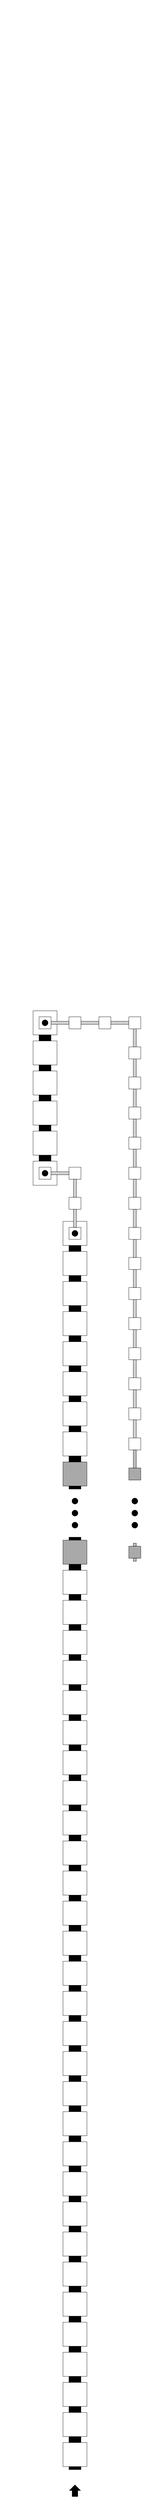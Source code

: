 <?xml version="1.0"?>
<!DOCTYPE ipe SYSTEM "ipe.dtd">
<ipe version="70206" creator="Ipe 7.2.9">
<info created="D:20190506194634" modified="D:20190615105500"/>
<ipestyle name="basic">
<symbol name="arrow/arc(spx)">
<path stroke="sym-stroke" fill="sym-stroke" pen="sym-pen">
0 0 m
-1 0.333 l
-1 -0.333 l
h
</path>
</symbol>
<symbol name="arrow/farc(spx)">
<path stroke="sym-stroke" fill="white" pen="sym-pen">
0 0 m
-1 0.333 l
-1 -0.333 l
h
</path>
</symbol>
<symbol name="arrow/ptarc(spx)">
<path stroke="sym-stroke" fill="sym-stroke" pen="sym-pen">
0 0 m
-1 0.333 l
-0.8 0 l
-1 -0.333 l
h
</path>
</symbol>
<symbol name="arrow/fptarc(spx)">
<path stroke="sym-stroke" fill="white" pen="sym-pen">
0 0 m
-1 0.333 l
-0.8 0 l
-1 -0.333 l
h
</path>
</symbol>
<symbol name="mark/circle(sx)" transformations="translations">
<path fill="sym-stroke">
0.6 0 0 0.6 0 0 e
0.4 0 0 0.4 0 0 e
</path>
</symbol>
<symbol name="mark/disk(sx)" transformations="translations">
<path fill="sym-stroke">
0.6 0 0 0.6 0 0 e
</path>
</symbol>
<symbol name="mark/fdisk(sfx)" transformations="translations">
<group>
<path fill="sym-fill">
0.5 0 0 0.5 0 0 e
</path>
<path fill="sym-stroke" fillrule="eofill">
0.6 0 0 0.6 0 0 e
0.4 0 0 0.4 0 0 e
</path>
</group>
</symbol>
<symbol name="mark/box(sx)" transformations="translations">
<path fill="sym-stroke" fillrule="eofill">
-0.6 -0.6 m
0.6 -0.6 l
0.6 0.6 l
-0.6 0.6 l
h
-0.4 -0.4 m
0.4 -0.4 l
0.4 0.4 l
-0.4 0.4 l
h
</path>
</symbol>
<symbol name="mark/square(sx)" transformations="translations">
<path fill="sym-stroke">
-0.6 -0.6 m
0.6 -0.6 l
0.6 0.6 l
-0.6 0.6 l
h
</path>
</symbol>
<symbol name="mark/fsquare(sfx)" transformations="translations">
<group>
<path fill="sym-fill">
-0.5 -0.5 m
0.5 -0.5 l
0.5 0.5 l
-0.5 0.5 l
h
</path>
<path fill="sym-stroke" fillrule="eofill">
-0.6 -0.6 m
0.6 -0.6 l
0.6 0.6 l
-0.6 0.6 l
h
-0.4 -0.4 m
0.4 -0.4 l
0.4 0.4 l
-0.4 0.4 l
h
</path>
</group>
</symbol>
<symbol name="mark/cross(sx)" transformations="translations">
<group>
<path fill="sym-stroke">
-0.43 -0.57 m
0.57 0.43 l
0.43 0.57 l
-0.57 -0.43 l
h
</path>
<path fill="sym-stroke">
-0.43 0.57 m
0.57 -0.43 l
0.43 -0.57 l
-0.57 0.43 l
h
</path>
</group>
</symbol>
<symbol name="arrow/fnormal(spx)">
<path stroke="sym-stroke" fill="white" pen="sym-pen">
0 0 m
-1 0.333 l
-1 -0.333 l
h
</path>
</symbol>
<symbol name="arrow/pointed(spx)">
<path stroke="sym-stroke" fill="sym-stroke" pen="sym-pen">
0 0 m
-1 0.333 l
-0.8 0 l
-1 -0.333 l
h
</path>
</symbol>
<symbol name="arrow/fpointed(spx)">
<path stroke="sym-stroke" fill="white" pen="sym-pen">
0 0 m
-1 0.333 l
-0.8 0 l
-1 -0.333 l
h
</path>
</symbol>
<symbol name="arrow/linear(spx)">
<path stroke="sym-stroke" pen="sym-pen">
-1 0.333 m
0 0 l
-1 -0.333 l
</path>
</symbol>
<symbol name="arrow/fdouble(spx)">
<path stroke="sym-stroke" fill="white" pen="sym-pen">
0 0 m
-1 0.333 l
-1 -0.333 l
h
-1 0 m
-2 0.333 l
-2 -0.333 l
h
</path>
</symbol>
<symbol name="arrow/double(spx)">
<path stroke="sym-stroke" fill="sym-stroke" pen="sym-pen">
0 0 m
-1 0.333 l
-1 -0.333 l
h
-1 0 m
-2 0.333 l
-2 -0.333 l
h
</path>
</symbol>
<pen name="heavier" value="0.8"/>
<pen name="fat" value="1.2"/>
<pen name="ultrafat" value="2"/>
<symbolsize name="large" value="5"/>
<symbolsize name="small" value="2"/>
<symbolsize name="tiny" value="1.1"/>
<arrowsize name="large" value="10"/>
<arrowsize name="small" value="5"/>
<arrowsize name="tiny" value="3"/>
<color name="red" value="1 0 0"/>
<color name="green" value="0 1 0"/>
<color name="blue" value="0 0 1"/>
<color name="yellow" value="1 1 0"/>
<color name="orange" value="1 0.647 0"/>
<color name="gold" value="1 0.843 0"/>
<color name="purple" value="0.627 0.125 0.941"/>
<color name="gray" value="0.745"/>
<color name="brown" value="0.647 0.165 0.165"/>
<color name="navy" value="0 0 0.502"/>
<color name="pink" value="1 0.753 0.796"/>
<color name="seagreen" value="0.18 0.545 0.341"/>
<color name="turquoise" value="0.251 0.878 0.816"/>
<color name="violet" value="0.933 0.51 0.933"/>
<color name="darkblue" value="0 0 0.545"/>
<color name="darkcyan" value="0 0.545 0.545"/>
<color name="darkgray" value="0.663"/>
<color name="darkgreen" value="0 0.392 0"/>
<color name="darkmagenta" value="0.545 0 0.545"/>
<color name="darkorange" value="1 0.549 0"/>
<color name="darkred" value="0.545 0 0"/>
<color name="lightblue" value="0.678 0.847 0.902"/>
<color name="lightcyan" value="0.878 1 1"/>
<color name="lightgray" value="0.827"/>
<color name="lightgreen" value="0.565 0.933 0.565"/>
<color name="lightyellow" value="1 1 0.878"/>
<dashstyle name="dashed" value="[4] 0"/>
<dashstyle name="dotted" value="[1 3] 0"/>
<dashstyle name="dash dotted" value="[4 2 1 2] 0"/>
<dashstyle name="dash dot dotted" value="[4 2 1 2 1 2] 0"/>
<textsize name="large" value="\large"/>
<textsize name="Large" value="\Large"/>
<textsize name="LARGE" value="\LARGE"/>
<textsize name="huge" value="\huge"/>
<textsize name="Huge" value="\Huge"/>
<textsize name="small" value="\small"/>
<textsize name="footnote" value="\footnotesize"/>
<textsize name="tiny" value="\tiny"/>
<textstyle name="center" begin="\begin{center}" end="\end{center}"/>
<textstyle name="itemize" begin="\begin{itemize}" end="\end{itemize}"/>
<textstyle name="item" begin="\begin{itemize}\item{}" end="\end{itemize}"/>
<gridsize name="4 pts" value="4"/>
<gridsize name="8 pts (~3 mm)" value="8"/>
<gridsize name="16 pts (~6 mm)" value="16"/>
<gridsize name="32 pts (~12 mm)" value="32"/>
<gridsize name="10 pts (~3.5 mm)" value="10"/>
<gridsize name="20 pts (~7 mm)" value="20"/>
<gridsize name="14 pts (~5 mm)" value="14"/>
<gridsize name="28 pts (~10 mm)" value="28"/>
<gridsize name="56 pts (~20 mm)" value="56"/>
<anglesize name="90 deg" value="90"/>
<anglesize name="60 deg" value="60"/>
<anglesize name="45 deg" value="45"/>
<anglesize name="30 deg" value="30"/>
<anglesize name="22.5 deg" value="22.5"/>
<opacity name="10%" value="0.1"/>
<opacity name="30%" value="0.3"/>
<opacity name="50%" value="0.5"/>
<opacity name="75%" value="0.75"/>
<layout paper="4096 8192" origin="0 0" frame="4096 8192"/>
<tiling name="falling" angle="-60" step="4" width="1"/>
<tiling name="rising" angle="30" step="4" width="1"/>
</ipestyle>
<page>
<layer name="alpha"/>
<view layers="alpha" active="alpha"/>
<group layer="alpha" matrix="1 0 0 1 -28 1088">
<group matrix="1 0 0 1 300 -3556">
<group matrix="1 0 0 1 4 36">
<group matrix="1 0 0 1 -708 540">
<path matrix="1 0 0 1 2176 4400" stroke="white" fill="white">
320 392 m
320 360 l
352 360 l
352 392 l
h
</path>
<path matrix="0.5 0 0 1 2336 4360" stroke="white" fill="white">
320 424 m
320 408 l
312 408 l
312 424 l
h
</path>
<path matrix="0.5 0 0 1 2372 4360" stroke="white" fill="white">
320 424 m
320 408 l
312 408 l
312 424 l
h
</path>
</group>
<group>
<group matrix="1 0 0 1 -788 540">
<path matrix="1 0 0 1 2176 4400" stroke="white" fill="white">
320 392 m
320 360 l
352 360 l
352 392 l
h
</path>
<path matrix="0.5 0 0 1 2336 4360" stroke="white" fill="white">
320 424 m
320 408 l
312 408 l
312 424 l
h
</path>
<path matrix="0.5 0 0 1 2372 4360" stroke="white" fill="white">
320 424 m
320 408 l
312 408 l
312 424 l
h
</path>
</group>
<group matrix="1 0 0 1 -748 540">
<path matrix="1 0 0 1 2176 4400" stroke="white" fill="white">
320 392 m
320 360 l
352 360 l
352 392 l
h
</path>
<path matrix="0.5 0 0 1 2336 4360" stroke="white" fill="white">
320 424 m
320 408 l
312 408 l
312 424 l
h
</path>
<path matrix="0.5 0 0 1 2372 4360" stroke="white" fill="white">
320 424 m
320 408 l
312 408 l
312 424 l
h
</path>
</group>
<group matrix="1 0 0 1 -828 540">
<path matrix="1 0 0 1 2176 4400" stroke="white" fill="white">
320 392 m
320 360 l
352 360 l
352 392 l
h
</path>
<path matrix="0.5 0 0 1 2336 4360" stroke="white" fill="white">
320 424 m
320 408 l
312 408 l
312 424 l
h
</path>
<path matrix="0.5 0 0 1 2372 4360" stroke="white" fill="white">
320 424 m
320 408 l
312 408 l
312 424 l
h
</path>
</group>
</group>
</group>
<group matrix="1 0 0 1 -864 576">
<path matrix="1 0 0 1 2176 4400" stroke="white" fill="white">
320 392 m
320 360 l
352 360 l
352 392 l
h
</path>
<path matrix="0.5 0 0 1 2336 4360" stroke="white" fill="white">
320 424 m
320 408 l
312 408 l
312 424 l
h
</path>
<path matrix="0.5 0 0 1 2372 4360" stroke="white" fill="white">
320 424 m
320 408 l
312 408 l
312 424 l
h
</path>
</group>
</group>
<group matrix="1 0 0 1 12 -128">
<group matrix="1 0 0 1 328 512">
<group matrix="1 0 0 1 40 0">
<path matrix="1 0 0 1 1272 1036" stroke="white" fill="white">
320 392 m
320 360 l
352 360 l
352 392 l
h
</path>
<path matrix="0.5 0 0 1 1468 996" stroke="white" fill="white">
320 424 m
320 408 l
312 408 l
312 424 l
h
</path>
<path matrix="0.5 0 0 1 1432 996" stroke="white" fill="white">
320 424 m
320 408 l
312 408 l
312 424 l
h
</path>
</group>
<path matrix="2 0 0 0.25 1016 1290" stroke="white" fill="white">
320 424 m
320 408 l
312 408 l
312 424 l
h
</path>
<path matrix="2 0 0 0.25 1016 1326" stroke="white" fill="white">
320 424 m
320 408 l
312 408 l
312 424 l
h
</path>
</group>
<group matrix="1 0 0 1 328 472">
<group matrix="1 0 0 1 40 0">
<path matrix="1 0 0 1 1272 1036" stroke="white" fill="white">
320 392 m
320 360 l
352 360 l
352 392 l
h
</path>
<path matrix="0.5 0 0 1 1468 996" stroke="white" fill="white">
320 424 m
320 408 l
312 408 l
312 424 l
h
</path>
<path matrix="0.5 0 0 1 1432 996" stroke="white" fill="white">
320 424 m
320 408 l
312 408 l
312 424 l
h
</path>
</group>
<path matrix="2 0 0 0.25 1016 1290" stroke="white" fill="white">
320 424 m
320 408 l
312 408 l
312 424 l
h
</path>
<path matrix="2 0 0 0.25 1016 1326" stroke="white" fill="white">
320 424 m
320 408 l
312 408 l
312 424 l
h
</path>
</group>
</group>
</group>
<group matrix="1 0 0 1 52 -28">
<group matrix="1 0 0 1 76 2572">
<group matrix="1 0 0 1 -560 -1892">
<path matrix="1 0 0 1 2176 4400" stroke="white" fill="white">
320 392 m
320 360 l
352 360 l
352 392 l
h
</path>
<path matrix="0.5 0 0 1 2336 4360" stroke="white" fill="white">
320 424 m
320 408 l
312 408 l
312 424 l
h
</path>
<path matrix="0.5 0 0 1 2372 4360" stroke="white" fill="white">
320 424 m
320 408 l
312 408 l
312 424 l
h
</path>
</group>
<group matrix="1 0 0 1 -600 -1892">
<path matrix="1 0 0 1 2176 4400" stroke="white" fill="white">
320 392 m
320 360 l
352 360 l
352 392 l
h
</path>
<path matrix="0.5 0 0 1 2336 4360" stroke="white" fill="white">
320 424 m
320 408 l
312 408 l
312 424 l
h
</path>
<path matrix="0.5 0 0 1 2372 4360" stroke="white" fill="white">
320 424 m
320 408 l
312 408 l
312 424 l
h
</path>
</group>
<group matrix="1 0 0 1 -640 -1892">
<path matrix="1 0 0 1 2176 4400" stroke="white" fill="white">
320 392 m
320 360 l
352 360 l
352 392 l
h
</path>
<path matrix="0.5 0 0 1 2336 4360" stroke="white" fill="white">
320 424 m
320 408 l
312 408 l
312 424 l
h
</path>
<path matrix="0.5 0 0 1 2372 4360" stroke="white" fill="white">
320 424 m
320 408 l
312 408 l
312 424 l
h
</path>
</group>
<group matrix="1 0 0 1 -680 -1892">
<path matrix="1 0 0 1 2176 4400" stroke="white" fill="white">
320 392 m
320 360 l
352 360 l
352 392 l
h
</path>
<path matrix="0.5 0 0 1 2336 4360" stroke="white" fill="white">
320 424 m
320 408 l
312 408 l
312 424 l
h
</path>
<path matrix="0.5 0 0 1 2372 4360" stroke="white" fill="white">
320 424 m
320 408 l
312 408 l
312 424 l
h
</path>
</group>
</group>
<group matrix="1 0 0 1 1100 -288">
<group matrix="1 0 0 1 -1860 -224">
<path matrix="1 0 0 1 2412 4232" stroke="white" fill="white">
288 584 m
288 568 l
304 568 l
304 584 l
h
</path>
<path matrix="1 0 0 1 2332 4592" stroke="white" fill="white">
374 184 m
374 208 l
378 208 l
378 184 l
h
</path>
</group>
<group matrix="1 0 0 1 -1860 -184">
<path matrix="1 0 0 1 2412 4232" stroke="white" fill="white">
288 584 m
288 568 l
304 568 l
304 584 l
h
</path>
<path matrix="1 0 0 1 2332 4592" stroke="white" fill="white">
374 184 m
374 208 l
378 208 l
378 184 l
h
</path>
</group>
<group matrix="1 0 0 1 -1860 -144">
<path matrix="1 0 0 1 2412 4232" stroke="white" fill="white">
288 584 m
288 568 l
304 568 l
304 584 l
h
</path>
<path matrix="1 0 0 1 2332 4592" stroke="white" fill="white">
374 184 m
374 208 l
378 208 l
378 184 l
h
</path>
</group>
<group matrix="1 0 0 1 -1860 -104">
<path matrix="1 0 0 1 2412 4232" stroke="white" fill="white">
288 584 m
288 568 l
304 568 l
304 584 l
h
</path>
<path matrix="1 0 0 1 2332 4592" stroke="white" fill="white">
374 184 m
374 208 l
378 208 l
378 184 l
h
</path>
</group>
<group matrix="1 0 0 1 -1860 -64">
<path matrix="1 0 0 1 2412 4232" stroke="white" fill="white">
288 584 m
288 568 l
304 568 l
304 584 l
h
</path>
<path matrix="1 0 0 1 2332 4592" stroke="white" fill="white">
374 184 m
374 208 l
378 208 l
378 184 l
h
</path>
</group>
<group matrix="1 0 0 1 -1860 -24">
<path matrix="1 0 0 1 2412 4232" stroke="white" fill="white">
288 584 m
288 568 l
304 568 l
304 584 l
h
</path>
<path matrix="1 0 0 1 2332 4592" stroke="white" fill="white">
374 184 m
374 208 l
378 208 l
378 184 l
h
</path>
</group>
<group matrix="1 0 0 1 -1860 16">
<path matrix="1 0 0 1 2412 4232" stroke="white" fill="white">
288 584 m
288 568 l
304 568 l
304 584 l
h
</path>
<path matrix="1 0 0 1 2332 4592" stroke="white" fill="white">
374 184 m
374 208 l
378 208 l
378 184 l
h
</path>
</group>
<group matrix="1 0 0 1 -1860 56">
<path matrix="1 0 0 1 2412 4232" stroke="white" fill="white">
288 584 m
288 568 l
304 568 l
304 584 l
h
</path>
<path matrix="1 0 0 1 2332 4592" stroke="white" fill="white">
374 184 m
374 208 l
378 208 l
378 184 l
h
</path>
</group>
<group matrix="1 0 0 1 -1860 96">
<path matrix="1 0 0 1 2412 4232" stroke="white" fill="white">
288 584 m
288 568 l
304 568 l
304 584 l
h
</path>
<path matrix="1 0 0 1 2332 4592" stroke="white" fill="white">
374 184 m
374 208 l
378 208 l
378 184 l
h
</path>
</group>
<group matrix="1 0 0 1 -1860 136">
<path matrix="1 0 0 1 2412 4232" stroke="white" fill="white">
288 584 m
288 568 l
304 568 l
304 584 l
h
</path>
<path matrix="1 0 0 1 2332 4592" stroke="white" fill="white">
374 184 m
374 208 l
378 208 l
378 184 l
h
</path>
</group>
<group matrix="1 0 0 1 -1860 176">
<path matrix="1 0 0 1 2412 4232" stroke="white" fill="white">
288 584 m
288 568 l
304 568 l
304 584 l
h
</path>
<path matrix="1 0 0 1 2332 4592" stroke="white" fill="white">
374 184 m
374 208 l
378 208 l
378 184 l
h
</path>
</group>
<group matrix="1 0 0 1 -1860 216">
<path matrix="1 0 0 1 2412 4232" stroke="white" fill="white">
288 584 m
288 568 l
304 568 l
304 584 l
h
</path>
<path matrix="1 0 0 1 2332 4592" stroke="white" fill="white">
374 184 m
374 208 l
378 208 l
378 184 l
h
</path>
</group>
<group matrix="1 0 0 1 -1860 256">
<path matrix="1 0 0 1 2412 4232" stroke="white" fill="white">
288 584 m
288 568 l
304 568 l
304 584 l
h
</path>
<path matrix="1 0 0 1 2332 4592" stroke="white" fill="white">
374 184 m
374 208 l
378 208 l
378 184 l
h
</path>
</group>
<group matrix="1 0 0 1 -1860 296">
<path matrix="1 0 0 1 2412 4232" stroke="white" fill="white">
288 584 m
288 568 l
304 568 l
304 584 l
h
</path>
<path matrix="1 0 0 1 2332 4592" stroke="white" fill="white">
374 184 m
374 208 l
378 208 l
378 184 l
h
</path>
</group>
<group matrix="1 0 0 1 -1860 336">
<path matrix="1 0 0 1 2412 4232" stroke="white" fill="white">
288 584 m
288 568 l
304 568 l
304 584 l
h
</path>
<path matrix="1 0 0 1 2332 4592" stroke="white" fill="white">
374 184 m
374 208 l
378 208 l
378 184 l
h
</path>
</group>
<group matrix="1 0 0 1 -1860 376">
<path matrix="1 0 0 1 2412 4232" stroke="white" fill="white">
288 584 m
288 568 l
304 568 l
304 584 l
h
</path>
<path matrix="1 0 0 1 2332 4592" stroke="white" fill="white">
374 184 m
374 208 l
378 208 l
378 184 l
h
</path>
</group>
<group matrix="1 0 0 1 -1860 416">
<path matrix="1 0 0 1 2412 4232" stroke="white" fill="white">
288 584 m
288 568 l
304 568 l
304 584 l
h
</path>
<path matrix="1 0 0 1 2332 4592" stroke="white" fill="white">
374 184 m
374 208 l
378 208 l
378 184 l
h
</path>
</group>
<group matrix="1 0 0 1 -1860 456">
<path matrix="1 0 0 1 2412 4232" stroke="white" fill="white">
288 584 m
288 568 l
304 568 l
304 584 l
h
</path>
<path matrix="1 0 0 1 2332 4592" stroke="white" fill="white">
374 184 m
374 208 l
378 208 l
378 184 l
h
</path>
</group>
<group matrix="1 0 0 1 -1860 496">
<path matrix="1 0 0 1 2412 4232" stroke="white" fill="white">
288 584 m
288 568 l
304 568 l
304 584 l
h
</path>
<path matrix="1 0 0 1 2332 4592" stroke="white" fill="white">
374 184 m
374 208 l
378 208 l
378 184 l
h
</path>
</group>
<group matrix="1 0 0 1 -1860 536">
<path matrix="1 0 0 1 2412 4232" stroke="white" fill="white">
288 584 m
288 568 l
304 568 l
304 584 l
h
</path>
<path matrix="1 0 0 1 2332 4592" stroke="white" fill="white">
374 184 m
374 208 l
378 208 l
378 184 l
h
</path>
</group>
<group matrix="1 0 0 1 -1860 576">
<path matrix="1 0 0 1 2412 4232" stroke="white" fill="white">
288 584 m
288 568 l
304 568 l
304 584 l
h
</path>
<path matrix="1 0 0 1 2332 4592" stroke="white" fill="white">
374 184 m
374 208 l
378 208 l
378 184 l
h
</path>
</group>
<group matrix="1 0 0 1 -1860 616">
<path matrix="1 0 0 1 2412 4232" stroke="white" fill="white">
288 584 m
288 568 l
304 568 l
304 584 l
h
</path>
<path matrix="1 0 0 1 2332 4592" stroke="white" fill="white">
374 184 m
374 208 l
378 208 l
378 184 l
h
</path>
</group>
<group matrix="1 0 0 1 -1860 656">
<path matrix="1 0 0 1 2412 4232" stroke="white" fill="white">
288 584 m
288 568 l
304 568 l
304 584 l
h
</path>
<path matrix="1 0 0 1 2332 4592" stroke="white" fill="white">
374 184 m
374 208 l
378 208 l
378 184 l
h
</path>
</group>
<group matrix="1 0 0 1 -1860 696">
<path matrix="1 0 0 1 2412 4232" stroke="white" fill="white">
288 584 m
288 568 l
304 568 l
304 584 l
h
</path>
<path matrix="1 0 0 1 2332 4592" stroke="white" fill="white">
374 184 m
374 208 l
378 208 l
378 184 l
h
</path>
</group>
<group matrix="1 0 0 1 -1860 736">
<path matrix="1 0 0 1 2412 4232" stroke="white" fill="white">
288 584 m
288 568 l
304 568 l
304 584 l
h
</path>
<path matrix="1 0 0 1 2332 4592" stroke="white" fill="white">
374 184 m
374 208 l
378 208 l
378 184 l
h
</path>
</group>
<group matrix="1 0 0 1 -1860 776">
<path matrix="1 0 0 1 2412 4232" stroke="white" fill="white">
288 584 m
288 568 l
304 568 l
304 584 l
h
</path>
<path matrix="1 0 0 1 2332 4592" stroke="white" fill="white">
374 184 m
374 208 l
378 208 l
378 184 l
h
</path>
</group>
<group matrix="1 0 0 1 -1860 816">
<path matrix="1 0 0 1 2412 4232" stroke="white" fill="white">
288 584 m
288 568 l
304 568 l
304 584 l
h
</path>
<path matrix="1 0 0 1 2332 4592" stroke="white" fill="white">
374 184 m
374 208 l
378 208 l
378 184 l
h
</path>
</group>
<group matrix="1 0 0 1 -1860 856">
<path matrix="1 0 0 1 2412 4232" stroke="white" fill="white">
288 584 m
288 568 l
304 568 l
304 584 l
h
</path>
<path matrix="1 0 0 1 2332 4592" stroke="white" fill="white">
374 184 m
374 208 l
378 208 l
378 184 l
h
</path>
</group>
<group matrix="1 0 0 1 -1860 896">
<path matrix="1 0 0 1 2412 4232" stroke="white" fill="white">
288 584 m
288 568 l
304 568 l
304 584 l
h
</path>
<path matrix="1 0 0 1 2332 4592" stroke="white" fill="white">
374 184 m
374 208 l
378 208 l
378 184 l
h
</path>
</group>
<path matrix="1 0 0 1 472 5528" stroke="white" fill="white">
374 184 m
374 208 l
378 208 l
378 184 l
h
</path>
<path matrix="1 0 0 1 552 3968" stroke="white" fill="white">
288 584 m
288 568 l
304 568 l
304 584 l
h
</path>
</group>
<group matrix="1 0 0 1 -52 28">
<group matrix="1 0 0 1 -512 -1900">
<path matrix="1 0 0 1 2176 4448" stroke="white" fill="white">
320 392 m
320 360 l
352 360 l
352 392 l
h
</path>
<path matrix="2 0 0 0.25 1880 4702" stroke="white" fill="white">
320 424 m
320 408 l
312 408 l
312 424 l
h
</path>
<path matrix="2 0 0 0.25 1880 4738" stroke="white" fill="white">
320 424 m
320 408 l
312 408 l
312 424 l
h
</path>
</group>
<group matrix="1 0 0 1 -512 -1940">
<path matrix="1 0 0 1 2176 4448" stroke="white" fill="white">
320 392 m
320 360 l
352 360 l
352 392 l
h
</path>
<path matrix="2 0 0 0.25 1880 4702" stroke="white" fill="white">
320 424 m
320 408 l
312 408 l
312 424 l
h
</path>
<path matrix="2 0 0 0.25 1880 4738" stroke="white" fill="white">
320 424 m
320 408 l
312 408 l
312 424 l
h
</path>
</group>
<group matrix="1 0 0 1 -512 -1860">
<path matrix="1 0 0 1 2176 4448" stroke="white" fill="white">
320 392 m
320 360 l
352 360 l
352 392 l
h
</path>
<path matrix="2 0 0 0.25 1880 4702" stroke="white" fill="white">
320 424 m
320 408 l
312 408 l
312 424 l
h
</path>
<path matrix="2 0 0 0.25 1880 4738" stroke="white" fill="white">
320 424 m
320 408 l
312 408 l
312 424 l
h
</path>
</group>
<group matrix="1 0 0 1 -512 -1780">
<path matrix="1 0 0 1 2176 4448" stroke="white" fill="white">
320 392 m
320 360 l
352 360 l
352 392 l
h
</path>
<path matrix="2 0 0 0.25 1880 4702" stroke="white" fill="white">
320 424 m
320 408 l
312 408 l
312 424 l
h
</path>
<path matrix="2 0 0 0.25 1880 4738" stroke="white" fill="white">
320 424 m
320 408 l
312 408 l
312 424 l
h
</path>
</group>
<group matrix="1 0 0 1 -512 -1820">
<path matrix="1 0 0 1 2176 4448" stroke="white" fill="white">
320 392 m
320 360 l
352 360 l
352 392 l
h
</path>
<path matrix="2 0 0 0.25 1880 4702" stroke="white" fill="white">
320 424 m
320 408 l
312 408 l
312 424 l
h
</path>
<path matrix="2 0 0 0.25 1880 4738" stroke="white" fill="white">
320 424 m
320 408 l
312 408 l
312 424 l
h
</path>
</group>
<group matrix="1 0 0 1 -512 -1740">
<path matrix="1 0 0 1 2176 4448" stroke="white" fill="white">
320 392 m
320 360 l
352 360 l
352 392 l
h
</path>
<path matrix="2 0 0 0.25 1880 4702" stroke="white" fill="white">
320 424 m
320 408 l
312 408 l
312 424 l
h
</path>
<path matrix="2 0 0 0.25 1880 4738" stroke="white" fill="white">
320 424 m
320 408 l
312 408 l
312 424 l
h
</path>
</group>
<group matrix="1 0 0 1 -512 -1660">
<path matrix="1 0 0 1 2176 4448" stroke="white" fill="white">
320 392 m
320 360 l
352 360 l
352 392 l
h
</path>
<path matrix="2 0 0 0.25 1880 4702" stroke="white" fill="white">
320 424 m
320 408 l
312 408 l
312 424 l
h
</path>
<path matrix="2 0 0 0.25 1880 4738" stroke="white" fill="white">
320 424 m
320 408 l
312 408 l
312 424 l
h
</path>
</group>
<group matrix="1 0 0 1 -512 -1700">
<path matrix="1 0 0 1 2176 4448" stroke="white" fill="white">
320 392 m
320 360 l
352 360 l
352 392 l
h
</path>
<path matrix="2 0 0 0.25 1880 4702" stroke="white" fill="white">
320 424 m
320 408 l
312 408 l
312 424 l
h
</path>
<path matrix="2 0 0 0.25 1880 4738" stroke="white" fill="white">
320 424 m
320 408 l
312 408 l
312 424 l
h
</path>
</group>
<group matrix="1 0 0 1 -512 -1620">
<path matrix="1 0 0 1 2176 4448" stroke="white" fill="white">
320 392 m
320 360 l
352 360 l
352 392 l
h
</path>
<path matrix="2 0 0 0.25 1880 4702" stroke="white" fill="white">
320 424 m
320 408 l
312 408 l
312 424 l
h
</path>
<path matrix="2 0 0 0.25 1880 4738" stroke="white" fill="white">
320 424 m
320 408 l
312 408 l
312 424 l
h
</path>
</group>
<group matrix="1 0 0 1 -512 -1540">
<path matrix="1 0 0 1 2176 4448" stroke="white" fill="white">
320 392 m
320 360 l
352 360 l
352 392 l
h
</path>
<path matrix="2 0 0 0.25 1880 4702" stroke="white" fill="white">
320 424 m
320 408 l
312 408 l
312 424 l
h
</path>
<path matrix="2 0 0 0.25 1880 4738" stroke="white" fill="white">
320 424 m
320 408 l
312 408 l
312 424 l
h
</path>
</group>
<group matrix="1 0 0 1 -512 -1580">
<path matrix="1 0 0 1 2176 4448" stroke="white" fill="white">
320 392 m
320 360 l
352 360 l
352 392 l
h
</path>
<path matrix="2 0 0 0.25 1880 4702" stroke="white" fill="white">
320 424 m
320 408 l
312 408 l
312 424 l
h
</path>
<path matrix="2 0 0 0.25 1880 4738" stroke="white" fill="white">
320 424 m
320 408 l
312 408 l
312 424 l
h
</path>
</group>
<group matrix="1 0 0 1 -512 -1500">
<path matrix="1 0 0 1 2176 4448" stroke="white" fill="white">
320 392 m
320 360 l
352 360 l
352 392 l
h
</path>
<path matrix="2 0 0 0.25 1880 4702" stroke="white" fill="white">
320 424 m
320 408 l
312 408 l
312 424 l
h
</path>
<path matrix="2 0 0 0.25 1880 4738" stroke="white" fill="white">
320 424 m
320 408 l
312 408 l
312 424 l
h
</path>
</group>
<group matrix="1 0 0 1 -512 -1420">
<path matrix="1 0 0 1 2176 4448" stroke="white" fill="white">
320 392 m
320 360 l
352 360 l
352 392 l
h
</path>
<path matrix="2 0 0 0.25 1880 4702" stroke="white" fill="white">
320 424 m
320 408 l
312 408 l
312 424 l
h
</path>
<path matrix="2 0 0 0.25 1880 4738" stroke="white" fill="white">
320 424 m
320 408 l
312 408 l
312 424 l
h
</path>
</group>
<group matrix="1 0 0 1 -512 -1460">
<path matrix="1 0 0 1 2176 4448" stroke="white" fill="white">
320 392 m
320 360 l
352 360 l
352 392 l
h
</path>
<path matrix="2 0 0 0.25 1880 4702" stroke="white" fill="white">
320 424 m
320 408 l
312 408 l
312 424 l
h
</path>
<path matrix="2 0 0 0.25 1880 4738" stroke="white" fill="white">
320 424 m
320 408 l
312 408 l
312 424 l
h
</path>
</group>
<group matrix="1 0 0 1 -512 -1380">
<path matrix="1 0 0 1 2176 4448" stroke="white" fill="white">
320 392 m
320 360 l
352 360 l
352 392 l
h
</path>
<path matrix="2 0 0 0.25 1880 4702" stroke="white" fill="white">
320 424 m
320 408 l
312 408 l
312 424 l
h
</path>
<path matrix="2 0 0 0.25 1880 4738" stroke="white" fill="white">
320 424 m
320 408 l
312 408 l
312 424 l
h
</path>
</group>
<group matrix="1 0 0 1 -512 -1340">
<path matrix="1 0 0 1 2176 4448" stroke="white" fill="white">
320 392 m
320 360 l
352 360 l
352 392 l
h
</path>
<path matrix="2 0 0 0.25 1880 4702" stroke="white" fill="white">
320 424 m
320 408 l
312 408 l
312 424 l
h
</path>
<path matrix="2 0 0 0.25 1880 4738" stroke="white" fill="white">
320 424 m
320 408 l
312 408 l
312 424 l
h
</path>
</group>
<group matrix="1 0 0 1 -416 -1156">
<path matrix="1 0 0 1 2080 4304" stroke="white" fill="white">
320 392 m
320 360 l
352 360 l
352 392 l
h
</path>
<path matrix="2 0 0 0.25 1784 4558" stroke="white" fill="white">
320 424 m
320 408 l
312 408 l
312 424 l
h
</path>
</group>
</group>
<group matrix="1 0 0 1 -52 -4">
<group matrix="1 0 0 1 -472 1060">
<path matrix="1 0 0 1 2176 4448" stroke="white" fill="white">
320 392 m
320 360 l
352 360 l
352 392 l
h
</path>
<path matrix="2 0 0 0.25 1880 4702" stroke="white" fill="white">
320 424 m
320 408 l
312 408 l
312 424 l
h
</path>
<path matrix="2 0 0 0.25 1880 4738" stroke="white" fill="white">
320 424 m
320 408 l
312 408 l
312 424 l
h
</path>
</group>
<group matrix="1 0 0 1 -376 1068">
<path matrix="1 0 0 1 2080 4400" stroke="white" fill="white">
320 392 m
320 360 l
352 360 l
352 392 l
h
</path>
<path matrix="2 0 0 0.25 1784 4690" stroke="white" fill="white">
320 424 m
320 408 l
312 408 l
312 424 l
h
</path>
</group>
<group matrix="1 0 0 1 -512 1284">
<path matrix="1 0 0 1 2176 4304" stroke="white" fill="white">
320 392 m
320 360 l
352 360 l
352 392 l
h
</path>
<path matrix="0.5 0 0 1 2372 4264" stroke="white" fill="white">
320 424 m
320 408 l
312 408 l
312 424 l
h
</path>
<path matrix="2 0 0 0.25 1880 4594" stroke="white" fill="white">
320 424 m
320 408 l
312 408 l
312 424 l
h
</path>
</group>
<group matrix="1 0 0 1 -472 1100">
<path matrix="1 0 0 1 2176 4448" stroke="white" fill="white">
320 392 m
320 360 l
352 360 l
352 392 l
h
</path>
<path matrix="2 0 0 0.25 1880 4702" stroke="white" fill="white">
320 424 m
320 408 l
312 408 l
312 424 l
h
</path>
<path matrix="2 0 0 0.25 1880 4738" stroke="white" fill="white">
320 424 m
320 408 l
312 408 l
312 424 l
h
</path>
</group>
<group matrix="1 0 0 1 -472 1236">
<path matrix="1 0 0 1 2176 4352" stroke="white" fill="white">
320 392 m
320 360 l
352 360 l
352 392 l
h
</path>
<path matrix="0.5 0 0 1 2336 4312" stroke="white" fill="white">
320 424 m
320 408 l
312 408 l
312 424 l
h
</path>
<path matrix="2 0 0 0.25 1880 4606" stroke="white" fill="white">
320 424 m
320 408 l
312 408 l
312 424 l
h
</path>
</group>
<group matrix="1 0 0 1 -512 1372">
<path matrix="1 0 0 1 2176 4256" stroke="white" fill="white">
320 392 m
320 360 l
352 360 l
352 392 l
h
</path>
<path matrix="0.5 0 0 1 2372 4216" stroke="white" fill="white">
320 424 m
320 408 l
312 408 l
312 424 l
h
</path>
<path matrix="2 0 0 0.25 1880 4510" stroke="white" fill="white">
320 424 m
320 408 l
312 408 l
312 424 l
h
</path>
</group>
<group matrix="1 0 0 1 -472 1420">
<path matrix="1 0 0 1 2176 4208" stroke="white" fill="white">
320 392 m
320 360 l
352 360 l
352 392 l
h
</path>
<path matrix="2 0 0 0.25 1880 4498" stroke="white" fill="white">
320 424 m
320 408 l
312 408 l
312 424 l
h
</path>
<path matrix="0.5 0 0 1 2336 4168" stroke="white" fill="white">
320 424 m
320 408 l
312 408 l
312 424 l
h
</path>
</group>
<group matrix="1 0 0 1 -472 1316">
<path matrix="1 0 0 1 2176 4352" stroke="white" fill="white">
320 392 m
320 360 l
352 360 l
352 392 l
h
</path>
<path matrix="0.5 0 0 1 2336 4312" stroke="white" fill="white">
320 424 m
320 408 l
312 408 l
312 424 l
h
</path>
<path matrix="2 0 0 0.25 1880 4606" stroke="white" fill="white">
320 424 m
320 408 l
312 408 l
312 424 l
h
</path>
</group>
<group matrix="1 0 0 1 -512 1364">
<path matrix="1 0 0 1 2176 4304" stroke="white" fill="white">
320 392 m
320 360 l
352 360 l
352 392 l
h
</path>
<path matrix="0.5 0 0 1 2372 4264" stroke="white" fill="white">
320 424 m
320 408 l
312 408 l
312 424 l
h
</path>
<path matrix="2 0 0 0.25 1880 4594" stroke="white" fill="white">
320 424 m
320 408 l
312 408 l
312 424 l
h
</path>
</group>
<group matrix="1 0 0 1 -512 1260">
<path matrix="1 0 0 1 2176 4448" stroke="white" fill="white">
320 392 m
320 360 l
352 360 l
352 392 l
h
</path>
<path matrix="2 0 0 0.25 1880 4702" stroke="white" fill="white">
320 424 m
320 408 l
312 408 l
312 424 l
h
</path>
<path matrix="2 0 0 0.25 1880 4738" stroke="white" fill="white">
320 424 m
320 408 l
312 408 l
312 424 l
h
</path>
</group>
<group matrix="1 0 0 1 -512 1300">
<path matrix="1 0 0 1 2176 4448" stroke="white" fill="white">
320 392 m
320 360 l
352 360 l
352 392 l
h
</path>
<path matrix="2 0 0 0.25 1880 4702" stroke="white" fill="white">
320 424 m
320 408 l
312 408 l
312 424 l
h
</path>
<path matrix="2 0 0 0.25 1880 4738" stroke="white" fill="white">
320 424 m
320 408 l
312 408 l
312 424 l
h
</path>
</group>
<group matrix="1 0 0 1 -416 1484">
<path matrix="1 0 0 1 2080 4304" stroke="white" fill="white">
320 392 m
320 360 l
352 360 l
352 392 l
h
</path>
<path matrix="2 0 0 0.25 1784 4558" stroke="white" fill="white">
320 424 m
320 408 l
312 408 l
312 424 l
h
</path>
</group>
</group>
<group matrix="1 0 0 1 1100 -272">
<group matrix="1 0 0 1 -1712 -908">
<path matrix="1 0 0 1 2264 4156" stroke="white" fill="white">
288 584 m
288 568 l
304 568 l
304 584 l
h
</path>
<path matrix="1 0 0 1 2184 4556" stroke="white" fill="white">
4 0 0 4 376 176 e
</path>
</group>
<group matrix="1 0 0 1 -1860 -944">
<path matrix="1 0 0 1 2412 4232" stroke="white" fill="white">
288 584 m
288 568 l
304 568 l
304 584 l
h
</path>
<path matrix="1 0 0 1 2332 4592" stroke="white" fill="white">
374 184 m
374 208 l
378 208 l
378 184 l
h
</path>
</group>
<group matrix="1 0 0 1 -1860 -904">
<path matrix="1 0 0 1 2412 4232" stroke="white" fill="white">
288 584 m
288 568 l
304 568 l
304 584 l
h
</path>
<path matrix="1 0 0 1 2332 4592" stroke="white" fill="white">
374 184 m
374 208 l
378 208 l
378 184 l
h
</path>
</group>
<group matrix="1 0 0 1 -1860 -864">
<path matrix="1 0 0 1 2412 4232" stroke="white" fill="white">
288 584 m
288 568 l
304 568 l
304 584 l
h
</path>
<path matrix="1 0 0 1 2332 4592" stroke="white" fill="white">
374 184 m
374 208 l
378 208 l
378 184 l
h
</path>
</group>
<group matrix="1 0 0 1 -1860 -824">
<path matrix="1 0 0 1 2412 4232" stroke="white" fill="white">
288 584 m
288 568 l
304 568 l
304 584 l
h
</path>
<path matrix="1 0 0 1 2332 4592" stroke="white" fill="white">
374 184 m
374 208 l
378 208 l
378 184 l
h
</path>
</group>
<group matrix="1 0 0 1 -1860 -784">
<path matrix="1 0 0 1 2412 4232" stroke="white" fill="white">
288 584 m
288 568 l
304 568 l
304 584 l
h
</path>
<path matrix="1 0 0 1 2332 4592" stroke="white" fill="white">
374 184 m
374 208 l
378 208 l
378 184 l
h
</path>
</group>
<group matrix="1 0 0 1 -1860 -744">
<path matrix="1 0 0 1 2412 4232" stroke="white" fill="white">
288 584 m
288 568 l
304 568 l
304 584 l
h
</path>
<path matrix="1 0 0 1 2332 4592" stroke="white" fill="white">
374 184 m
374 208 l
378 208 l
378 184 l
h
</path>
</group>
<group matrix="1 0 0 1 -1860 -704">
<path matrix="1 0 0 1 2412 4232" stroke="white" fill="white">
288 584 m
288 568 l
304 568 l
304 584 l
h
</path>
<path matrix="1 0 0 1 2332 4592" stroke="white" fill="white">
374 184 m
374 208 l
378 208 l
378 184 l
h
</path>
</group>
<group matrix="1 0 0 1 -1860 -664">
<path matrix="1 0 0 1 2412 4232" stroke="white" fill="white">
288 584 m
288 568 l
304 568 l
304 584 l
h
</path>
<path matrix="1 0 0 1 2332 4592" stroke="white" fill="white">
374 184 m
374 208 l
378 208 l
378 184 l
h
</path>
</group>
<group matrix="1 0 0 1 -1860 -624">
<path matrix="1 0 0 1 2412 4232" stroke="white" fill="white">
288 584 m
288 568 l
304 568 l
304 584 l
h
</path>
<path matrix="1 0 0 1 2332 4592" stroke="white" fill="white">
374 184 m
374 208 l
378 208 l
378 184 l
h
</path>
</group>
<group matrix="1 0 0 1 -1860 -584">
<path matrix="1 0 0 1 2412 4232" stroke="white" fill="white">
288 584 m
288 568 l
304 568 l
304 584 l
h
</path>
<path matrix="1 0 0 1 2332 4592" stroke="white" fill="white">
374 184 m
374 208 l
378 208 l
378 184 l
h
</path>
</group>
<group matrix="1 0 0 1 -1860 -544">
<path matrix="1 0 0 1 2412 4232" stroke="white" fill="white">
288 584 m
288 568 l
304 568 l
304 584 l
h
</path>
<path matrix="1 0 0 1 2332 4592" stroke="white" fill="white">
374 184 m
374 208 l
378 208 l
378 184 l
h
</path>
</group>
<group matrix="1 0 0 1 -1860 -504">
<path matrix="1 0 0 1 2412 4232" stroke="white" fill="white">
288 584 m
288 568 l
304 568 l
304 584 l
h
</path>
<path matrix="1 0 0 1 2332 4592" stroke="white" fill="white">
374 184 m
374 208 l
378 208 l
378 184 l
h
</path>
</group>
<group matrix="1 0 0 1 -1860 -464">
<path matrix="1 0 0 1 2412 4232" stroke="white" fill="white">
288 584 m
288 568 l
304 568 l
304 584 l
h
</path>
<path matrix="1 0 0 1 2332 4592" stroke="white" fill="white">
374 184 m
374 208 l
378 208 l
378 184 l
h
</path>
</group>
<path matrix="1 0 0 1 472 4168" stroke="white" fill="white">
374 184 m
374 208 l
378 208 l
378 184 l
h
</path>
</group>
<group matrix="1 0 0 1 1100 -304">
<group matrix="1 0 0 1 -1780 1656">
<path matrix="1 0 0 1 2412 4232" stroke="white" fill="white">
288 584 m
288 568 l
304 568 l
304 584 l
h
</path>
<path matrix="1 0 0 1 2332 4592" stroke="white" fill="white">
374 184 m
374 208 l
378 208 l
378 184 l
h
</path>
</group>
<group matrix="1 0 0 1 -1860 1136">
<path matrix="1 0 0 1 2412 4232" stroke="white" fill="white">
288 584 m
288 568 l
304 568 l
304 584 l
h
</path>
<path matrix="1 0 0 1 2332 4592" stroke="white" fill="white">
374 184 m
374 208 l
378 208 l
378 184 l
h
</path>
</group>
<group matrix="1 0 0 1 -1860 1176">
<path matrix="1 0 0 1 2412 4232" stroke="white" fill="white">
288 584 m
288 568 l
304 568 l
304 584 l
h
</path>
<path matrix="1 0 0 1 2332 4592" stroke="white" fill="white">
374 184 m
374 208 l
378 208 l
378 184 l
h
</path>
</group>
<group matrix="1 0 0 1 -1860 1216">
<path matrix="1 0 0 1 2412 4232" stroke="white" fill="white">
288 584 m
288 568 l
304 568 l
304 584 l
h
</path>
<path matrix="1 0 0 1 2332 4592" stroke="white" fill="white">
374 184 m
374 208 l
378 208 l
378 184 l
h
</path>
</group>
<group matrix="1 0 0 1 -1860 1256">
<path matrix="1 0 0 1 2412 4232" stroke="white" fill="white">
288 584 m
288 568 l
304 568 l
304 584 l
h
</path>
<path matrix="1 0 0 1 2332 4592" stroke="white" fill="white">
374 184 m
374 208 l
378 208 l
378 184 l
h
</path>
</group>
<group matrix="1 0 0 1 -1860 1296">
<path matrix="1 0 0 1 2412 4232" stroke="white" fill="white">
288 584 m
288 568 l
304 568 l
304 584 l
h
</path>
<path matrix="1 0 0 1 2332 4592" stroke="white" fill="white">
374 184 m
374 208 l
378 208 l
378 184 l
h
</path>
</group>
<group matrix="1 0 0 1 -1860 1336">
<path matrix="1 0 0 1 2412 4232" stroke="white" fill="white">
288 584 m
288 568 l
304 568 l
304 584 l
h
</path>
<path matrix="1 0 0 1 2332 4592" stroke="white" fill="white">
374 184 m
374 208 l
378 208 l
378 184 l
h
</path>
</group>
<group matrix="1 0 0 1 -1860 1376">
<path matrix="1 0 0 1 2412 4232" stroke="white" fill="white">
288 584 m
288 568 l
304 568 l
304 584 l
h
</path>
<path matrix="1 0 0 1 2332 4592" stroke="white" fill="white">
374 184 m
374 208 l
378 208 l
378 184 l
h
</path>
</group>
<group matrix="1 0 0 1 -1672 1412">
<path matrix="1 0 0 1 2264 4156" stroke="white" fill="white">
288 584 m
288 568 l
304 568 l
304 584 l
h
</path>
<path matrix="1 0 0 1 2184 4556" stroke="white" fill="white">
4 0 0 4 376 176 e
</path>
</group>
<group matrix="1 0 0 1 -1812 1476">
<path matrix="1 0 0 1 2404 4132" stroke="white" fill="white">
288 584 m
288 568 l
304 568 l
304 584 l
h
</path>
<group matrix="1 0 0 1 2112 2500">
<path matrix="0 1 -1 0 764 1832" stroke="white" fill="white">
374 184 m
374 208 l
378 208 l
378 184 l
h
</path>
<path matrix="1 0 0 1 212 1992" stroke="white" fill="white">
374 184 m
374 208 l
378 208 l
378 184 l
h
</path>
</group>
</group>
<group matrix="1 0 0 1 -1712 1732">
<path matrix="1 0 0 1 2264 4156" stroke="white" fill="white">
288 584 m
288 568 l
304 568 l
304 584 l
h
</path>
<path matrix="1 0 0 1 2184 4556" stroke="white" fill="white">
4 0 0 4 376 176 e
</path>
</group>
<group matrix="1 0 0 1 -1868 1632">
<path matrix="1 0 0 1 2460 4256" stroke="white" fill="white">
288 584 m
288 568 l
304 568 l
304 584 l
h
</path>
<group matrix="1 0 0 1 2112 2500">
<path matrix="0 1 -1 0 820 1956" stroke="white" fill="white">
374 184 m
374 208 l
378 208 l
378 184 l
h
</path>
<path matrix="0 1 -1 0 860 1956" stroke="white" fill="white">
374 184 m
374 208 l
378 208 l
378 184 l
h
</path>
</group>
</group>
<group matrix="1 0 0 1 -1780 1616">
<path matrix="1 0 0 1 2412 4232" stroke="white" fill="white">
288 584 m
288 568 l
304 568 l
304 584 l
h
</path>
<path matrix="1 0 0 1 2332 4592" stroke="white" fill="white">
374 184 m
374 208 l
378 208 l
378 184 l
h
</path>
</group>
<group matrix="1 0 0 1 -1780 1576">
<path matrix="1 0 0 1 2412 4232" stroke="white" fill="white">
288 584 m
288 568 l
304 568 l
304 584 l
h
</path>
<path matrix="1 0 0 1 2332 4592" stroke="white" fill="white">
374 184 m
374 208 l
378 208 l
378 184 l
h
</path>
</group>
<group matrix="1 0 0 1 -1780 1536">
<path matrix="1 0 0 1 2412 4232" stroke="white" fill="white">
288 584 m
288 568 l
304 568 l
304 584 l
h
</path>
<path matrix="1 0 0 1 2332 4592" stroke="white" fill="white">
374 184 m
374 208 l
378 208 l
378 184 l
h
</path>
</group>
<group matrix="1 0 0 1 -1780 1496">
<path matrix="1 0 0 1 2412 4232" stroke="white" fill="white">
288 584 m
288 568 l
304 568 l
304 584 l
h
</path>
<path matrix="1 0 0 1 2332 4592" stroke="white" fill="white">
374 184 m
374 208 l
378 208 l
378 184 l
h
</path>
</group>
<group matrix="1 0 0 1 -1780 1456">
<path matrix="1 0 0 1 2412 4232" stroke="white" fill="white">
288 584 m
288 568 l
304 568 l
304 584 l
h
</path>
<path matrix="1 0 0 1 2332 4592" stroke="white" fill="white">
374 184 m
374 208 l
378 208 l
378 184 l
h
</path>
</group>
<group matrix="1 0 0 1 -1780 1416">
<path matrix="1 0 0 1 2412 4232" stroke="white" fill="white">
288 584 m
288 568 l
304 568 l
304 584 l
h
</path>
<path matrix="1 0 0 1 2332 4592" stroke="white" fill="white">
374 184 m
374 208 l
378 208 l
378 184 l
h
</path>
</group>
<group matrix="1 0 0 1 -1780 1376">
<path matrix="1 0 0 1 2412 4232" stroke="white" fill="white">
288 584 m
288 568 l
304 568 l
304 584 l
h
</path>
<path matrix="1 0 0 1 2332 4592" stroke="white" fill="white">
374 184 m
374 208 l
378 208 l
378 184 l
h
</path>
</group>
<group matrix="1 0 0 1 -1780 1336">
<path matrix="1 0 0 1 2412 4232" stroke="white" fill="white">
288 584 m
288 568 l
304 568 l
304 584 l
h
</path>
<path matrix="1 0 0 1 2332 4592" stroke="white" fill="white">
374 184 m
374 208 l
378 208 l
378 184 l
h
</path>
</group>
<group matrix="1 0 0 1 -1780 1296">
<path matrix="1 0 0 1 2412 4232" stroke="white" fill="white">
288 584 m
288 568 l
304 568 l
304 584 l
h
</path>
<path matrix="1 0 0 1 2332 4592" stroke="white" fill="white">
374 184 m
374 208 l
378 208 l
378 184 l
h
</path>
</group>
<group matrix="1 0 0 1 -1780 1256">
<path matrix="1 0 0 1 2412 4232" stroke="white" fill="white">
288 584 m
288 568 l
304 568 l
304 584 l
h
</path>
<path matrix="1 0 0 1 2332 4592" stroke="white" fill="white">
374 184 m
374 208 l
378 208 l
378 184 l
h
</path>
</group>
<group matrix="1 0 0 1 -1780 1216">
<path matrix="1 0 0 1 2412 4232" stroke="white" fill="white">
288 584 m
288 568 l
304 568 l
304 584 l
h
</path>
<path matrix="1 0 0 1 2332 4592" stroke="white" fill="white">
374 184 m
374 208 l
378 208 l
378 184 l
h
</path>
</group>
<group matrix="1 0 0 1 -1780 1176">
<path matrix="1 0 0 1 2412 4232" stroke="white" fill="white">
288 584 m
288 568 l
304 568 l
304 584 l
h
</path>
<path matrix="1 0 0 1 2332 4592" stroke="white" fill="white">
374 184 m
374 208 l
378 208 l
378 184 l
h
</path>
</group>
<group matrix="1 0 0 1 -1780 1136">
<path matrix="1 0 0 1 2412 4232" stroke="white" fill="white">
288 584 m
288 568 l
304 568 l
304 584 l
h
</path>
<path matrix="1 0 0 1 2332 4592" stroke="white" fill="white">
374 184 m
374 208 l
378 208 l
378 184 l
h
</path>
</group>
<path matrix="1 0 0 1 632 5328" stroke="white" fill="white">
288 584 m
288 568 l
304 568 l
304 584 l
h
</path>
<path matrix="1 0 0 1 552 5328" stroke="white" fill="white">
288 584 m
288 568 l
304 568 l
304 584 l
h
</path>
</group>
<path matrix="1 0 0 1 112 -1872" fill="white">
1832 4736 m
1828 4736 l
1836 4744 l
1844 4736 l
1840 4736 l
1840 4728 l
1832 4728 l
h
</path>
<group matrix="1 0 0 1 36 1544">
<group matrix="1 0 0 1 -48 0">
<path matrix="1 0 0 1 1664 1992" stroke="white" fill="white">
288 584 m
288 568 l
304 568 l
304 584 l
h
</path>
<group matrix="1 0 0 0.166667 1152 1946.67">
<path matrix="1 0 0 1 432 3592" stroke="white" fill="white">
374 184 m
374 208 l
378 208 l
378 184 l
h
</path>
</group>
</group>
<group matrix="1 0 0 1 -48 0">
<path matrix="1 0 0 1 1664 2096" stroke="white" fill="white">
288 584 m
288 568 l
304 568 l
304 584 l
h
</path>
<group matrix="1 0 0 1 1152 -1096">
<path matrix="1 0 0 1 432 3592" stroke="white" fill="white">
374 184 m
374 208 l
378 208 l
378 184 l
h
</path>
</group>
</group>
<group matrix="1 0 0 1 260 764">
<path matrix="1 0 0 1 1276 1664" stroke="white" fill="white">
4 0 0 4 376 176 e
</path>
<path matrix="1 0 0 1 1276 1680" stroke="white" fill="white">
4 0 0 4 376 176 e
</path>
<path matrix="1 0 0 1 1276 1696" stroke="white" fill="white">
4 0 0 4 376 176 e
</path>
</group>
</group>
<group matrix="1 0 0 1 36 2888">
<group matrix="1 0 0 1 -48 0">
<path matrix="1 0 0 1 1664 1992" stroke="white" fill="white">
288 584 m
288 568 l
304 568 l
304 584 l
h
</path>
<group matrix="1 0 0 0.166667 1152 1946.67">
<path matrix="1 0 0 1 432 3592" stroke="white" fill="white">
374 184 m
374 208 l
378 208 l
378 184 l
h
</path>
</group>
</group>
<group matrix="1 0 0 1 -48 0">
<path matrix="1 0 0 1 1664 2096" stroke="white" fill="white">
288 584 m
288 568 l
304 568 l
304 584 l
h
</path>
<group matrix="1 0 0 1 1152 -1096">
<path matrix="1 0 0 1 432 3592" stroke="white" fill="white">
374 184 m
374 208 l
378 208 l
378 184 l
h
</path>
</group>
</group>
<group matrix="1 0 0 1 260 764">
<path matrix="1 0 0 1 1276 1664" stroke="white" fill="white">
4 0 0 4 376 176 e
</path>
<path matrix="1 0 0 1 1276 1680" stroke="white" fill="white">
4 0 0 4 376 176 e
</path>
<path matrix="1 0 0 1 1276 1696" stroke="white" fill="white">
4 0 0 4 376 176 e
</path>
</group>
</group>
<group matrix="1 0 0 1 1708 72">
<group matrix="1 0 0 1 -1640 2816">
<path matrix="1 0 0 1 1664 2096" stroke="white" fill="white">
288 584 m
288 568 l
304 568 l
304 584 l
h
</path>
<group matrix="1 0 0 1 1152 -1096">
<path matrix="1 0 0 1 432 3592" stroke="white" fill="white">
374 184 m
374 208 l
378 208 l
378 184 l
h
</path>
</group>
</group>
<group matrix="1 0 0 1 -1332 3580">
<path matrix="1 0 0 1 1276 1664" stroke="white" fill="white">
4 0 0 4 376 176 e
</path>
<path matrix="1 0 0 1 1276 1680" stroke="white" fill="white">
4 0 0 4 376 176 e
</path>
<path matrix="1 0 0 1 1276 1696" stroke="white" fill="white">
4 0 0 4 376 176 e
</path>
</group>
<group>
<path matrix="1 0 0 1 24 4808" stroke="white" fill="white">
288 584 m
288 568 l
304 568 l
304 584 l
h
</path>
<group matrix="1 0 0 0.166667 -488 4762.67">
<path matrix="1 0 0 1 432 3592" stroke="white" fill="white">
374 184 m
374 208 l
378 208 l
378 184 l
h
</path>
</group>
<group matrix="1 0 0 0.166667 -488 4742.67">
<path matrix="1 0 0 1 432 3592" stroke="white" fill="white">
374 184 m
374 208 l
378 208 l
378 184 l
h
</path>
</group>
</group>
</group>
</group>
<group>
<group matrix="1 0 0 1 -512 -596">
<path matrix="1 0 0 1 2176 4448" stroke="black" fill="white">
320 392 m
320 360 l
352 360 l
352 392 l
h
</path>
<path matrix="2 0 0 0.25 1880 4702" stroke="black" fill="black">
320 424 m
320 408 l
312 408 l
312 424 l
h
</path>
<path matrix="2 0 0 0.25 1880 4738" stroke="black" fill="black">
320 424 m
320 408 l
312 408 l
312 424 l
h
</path>
</group>
<group matrix="1 0 0 1 -512 -516">
<path matrix="1 0 0 1 2176 4448" stroke="black" fill="white">
320 392 m
320 360 l
352 360 l
352 392 l
h
</path>
<path matrix="2 0 0 0.25 1880 4702" stroke="black" fill="black">
320 424 m
320 408 l
312 408 l
312 424 l
h
</path>
<path matrix="2 0 0 0.25 1880 4738" stroke="black" fill="black">
320 424 m
320 408 l
312 408 l
312 424 l
h
</path>
</group>
<group matrix="1 0 0 1 -512 -556">
<path matrix="1 0 0 1 2176 4448" stroke="black" fill="white">
320 392 m
320 360 l
352 360 l
352 392 l
h
</path>
<path matrix="2 0 0 0.25 1880 4702" stroke="black" fill="black">
320 424 m
320 408 l
312 408 l
312 424 l
h
</path>
<path matrix="2 0 0 0.25 1880 4738" stroke="black" fill="black">
320 424 m
320 408 l
312 408 l
312 424 l
h
</path>
</group>
<group matrix="1 0 0 1 -512 -476">
<path matrix="1 0 0 1 2176 4448" stroke="black" fill="white">
320 392 m
320 360 l
352 360 l
352 392 l
h
</path>
<path matrix="2 0 0 0.25 1880 4702" stroke="black" fill="black">
320 424 m
320 408 l
312 408 l
312 424 l
h
</path>
<path matrix="2 0 0 0.25 1880 4738" stroke="black" fill="black">
320 424 m
320 408 l
312 408 l
312 424 l
h
</path>
</group>
<group matrix="1 0 0 1 -512 -396">
<path matrix="1 0 0 1 2176 4448" stroke="black" fill="white">
320 392 m
320 360 l
352 360 l
352 392 l
h
</path>
<path matrix="2 0 0 0.25 1880 4702" stroke="black" fill="black">
320 424 m
320 408 l
312 408 l
312 424 l
h
</path>
<path matrix="2 0 0 0.25 1880 4738" stroke="black" fill="black">
320 424 m
320 408 l
312 408 l
312 424 l
h
</path>
</group>
<group matrix="1 0 0 1 -512 -436">
<path matrix="1 0 0 1 2176 4448" stroke="black" fill="white">
320 392 m
320 360 l
352 360 l
352 392 l
h
</path>
<path matrix="2 0 0 0.25 1880 4702" stroke="black" fill="black">
320 424 m
320 408 l
312 408 l
312 424 l
h
</path>
<path matrix="2 0 0 0.25 1880 4738" stroke="black" fill="black">
320 424 m
320 408 l
312 408 l
312 424 l
h
</path>
</group>
<group matrix="1 0 0 1 -512 -356">
<path matrix="1 0 0 1 2176 4448" stroke="black" fill="white">
320 392 m
320 360 l
352 360 l
352 392 l
h
</path>
<path matrix="2 0 0 0.25 1880 4702" stroke="black" fill="black">
320 424 m
320 408 l
312 408 l
312 424 l
h
</path>
<path matrix="2 0 0 0.25 1880 4738" stroke="black" fill="black">
320 424 m
320 408 l
312 408 l
312 424 l
h
</path>
</group>
<group matrix="1 0 0 1 -416 -172">
<path matrix="1 0 0 1 2080 4304" stroke="black" fill="white">
320 392 m
320 360 l
352 360 l
352 392 l
h
</path>
<path matrix="2 0 0 0.25 1784 4558" stroke="black" fill="black">
320 424 m
320 408 l
312 408 l
312 424 l
h
</path>
</group>
</group>
<group>
<group matrix="1 0 0 1 -456 -188">
<path matrix="1 0 0 1 2080 4400" stroke="black" fill="white">
320 392 m
320 360 l
352 360 l
352 392 l
h
</path>
<path matrix="2 0 0 0.25 1784 4690" stroke="black" fill="black">
320 424 m
320 408 l
312 408 l
312 424 l
h
</path>
</group>
<group matrix="1 0 0 1 -552 -196">
<path matrix="1 0 0 1 2176 4448" stroke="black" fill="white">
320 392 m
320 360 l
352 360 l
352 392 l
h
</path>
<path matrix="2 0 0 0.25 1880 4702" stroke="black" fill="black">
320 424 m
320 408 l
312 408 l
312 424 l
h
</path>
<path matrix="2 0 0 0.25 1880 4738" stroke="black" fill="black">
320 424 m
320 408 l
312 408 l
312 424 l
h
</path>
</group>
<group matrix="1 0 0 1 -552 -156">
<path matrix="1 0 0 1 2176 4448" stroke="black" fill="white">
320 392 m
320 360 l
352 360 l
352 392 l
h
</path>
<path matrix="2 0 0 0.25 1880 4702" stroke="black" fill="black">
320 424 m
320 408 l
312 408 l
312 424 l
h
</path>
<path matrix="2 0 0 0.25 1880 4738" stroke="black" fill="black">
320 424 m
320 408 l
312 408 l
312 424 l
h
</path>
</group>
<group matrix="1 0 0 1 -552 -116">
<path matrix="1 0 0 1 2176 4448" stroke="black" fill="white">
320 392 m
320 360 l
352 360 l
352 392 l
h
</path>
<path matrix="2 0 0 0.25 1880 4702" stroke="black" fill="black">
320 424 m
320 408 l
312 408 l
312 424 l
h
</path>
<path matrix="2 0 0 0.25 1880 4738" stroke="black" fill="black">
320 424 m
320 408 l
312 408 l
312 424 l
h
</path>
</group>
<group matrix="1 0 0 1 -552 -76">
<path matrix="1 0 0 1 2176 4448" stroke="black" fill="white">
320 392 m
320 360 l
352 360 l
352 392 l
h
</path>
<path matrix="2 0 0 0.25 1880 4702" stroke="black" fill="black">
320 424 m
320 408 l
312 408 l
312 424 l
h
</path>
<path matrix="2 0 0 0.25 1880 4738" stroke="black" fill="black">
320 424 m
320 408 l
312 408 l
312 424 l
h
</path>
</group>
<group matrix="1 0 0 1 -456 108">
<path matrix="1 0 0 1 2080 4304" stroke="black" fill="white">
320 392 m
320 360 l
352 360 l
352 392 l
h
</path>
<path matrix="2 0 0 0.25 1784 4558" stroke="black" fill="black">
320 424 m
320 408 l
312 408 l
312 424 l
h
</path>
</group>
</group>
<group matrix="1 0 0 1 0 -16">
<group>
<group matrix="1 0 0 1 448 0">
<group matrix="1 0 0 1 -1008 -208">
<path matrix="1 0 0 1 2264 4156" stroke="black" fill="white">
288 584 m
288 568 l
304 568 l
304 584 l
h
</path>
<path matrix="1 0 0 1 2184 4556" stroke="black" fill="black">
4 0 0 4 376 176 e
</path>
</group>
<group matrix="1 0 0 1 -1156 -244">
<path matrix="1 0 0 1 2412 4232" stroke="black" fill="white">
288 584 m
288 568 l
304 568 l
304 584 l
h
</path>
<path matrix="1 0 0 1 2332 4592" stroke="black" fill="lightgray">
374 184 m
374 208 l
378 208 l
378 184 l
h
</path>
</group>
<group matrix="1 0 0 1 -1148 -104">
<path matrix="1 0 0 1 2404 4132" stroke="black" fill="white">
288 584 m
288 568 l
304 568 l
304 584 l
h
</path>
<group matrix="1 0 0 1 2112 2500">
<path matrix="0 1 -1 0 764 1832" stroke="black" fill="lightgray">
374 184 m
374 208 l
378 208 l
378 184 l
h
</path>
<path matrix="1 0 0 1 212 1992" stroke="black" fill="lightgray">
374 184 m
374 208 l
378 208 l
378 184 l
h
</path>
</group>
</group>
<group matrix="1 0 0 1 -1048 -128">
<path matrix="1 0 0 1 2264 4156" stroke="black" fill="white">
288 584 m
288 568 l
304 568 l
304 584 l
h
</path>
<path matrix="1 0 0 1 2184 4556" stroke="black" fill="black">
4 0 0 4 376 176 e
</path>
</group>
</group>
<group matrix="1 0 0 1 -708 44">
<path matrix="1 0 0 1 2412 4184" stroke="black" fill="white">
288 584 m
288 568 l
304 568 l
304 584 l
h
</path>
<path matrix="0 1 -1 0 2884 4384" stroke="black" fill="lightgray">
374 184 m
374 208 l
378 208 l
378 184 l
h
</path>
</group>
<group matrix="1 0 0 1 -668 44">
<path matrix="1 0 0 1 2412 4184" stroke="black" fill="white">
288 584 m
288 568 l
304 568 l
304 584 l
h
</path>
<path matrix="0 1 -1 0 2884 4384" stroke="black" fill="lightgray">
374 184 m
374 208 l
378 208 l
378 184 l
h
</path>
</group>
<group matrix="1 0 0 1 -628 44">
<path matrix="1 0 0 1 2412 4184" stroke="black" fill="white">
288 584 m
288 568 l
304 568 l
304 584 l
h
</path>
<path matrix="0 1 -1 0 2884 4384" stroke="black" fill="lightgray">
374 184 m
374 208 l
378 208 l
378 184 l
h
</path>
</group>
<group matrix="1 0 0 1 -628 -68">
<path matrix="1 0 0 1 2412 4256" stroke="black" fill="white">
288 584 m
288 568 l
304 568 l
304 584 l
h
</path>
<path matrix="1 0 0 1 2332 4656" stroke="black" fill="lightgray">
374 184 m
374 208 l
378 208 l
378 184 l
h
</path>
</group>
<group matrix="1 0 0 1 -628 -108">
<path matrix="1 0 0 1 2412 4256" stroke="black" fill="white">
288 584 m
288 568 l
304 568 l
304 584 l
h
</path>
<path matrix="1 0 0 1 2332 4656" stroke="black" fill="lightgray">
374 184 m
374 208 l
378 208 l
378 184 l
h
</path>
</group>
<group matrix="1 0 0 1 -628 -148">
<path matrix="1 0 0 1 2412 4256" stroke="black" fill="white">
288 584 m
288 568 l
304 568 l
304 584 l
h
</path>
<path matrix="1 0 0 1 2332 4656" stroke="black" fill="lightgray">
374 184 m
374 208 l
378 208 l
378 184 l
h
</path>
</group>
<group matrix="1 0 0 1 -628 -188">
<path matrix="1 0 0 1 2412 4256" stroke="black" fill="white">
288 584 m
288 568 l
304 568 l
304 584 l
h
</path>
<path matrix="1 0 0 1 2332 4656" stroke="black" fill="lightgray">
374 184 m
374 208 l
378 208 l
378 184 l
h
</path>
</group>
<group matrix="1 0 0 1 -628 -228">
<path matrix="1 0 0 1 2412 4256" stroke="black" fill="white">
288 584 m
288 568 l
304 568 l
304 584 l
h
</path>
<path matrix="1 0 0 1 2332 4656" stroke="black" fill="lightgray">
374 184 m
374 208 l
378 208 l
378 184 l
h
</path>
</group>
<group matrix="1 0 0 1 -628 -268">
<path matrix="1 0 0 1 2412 4256" stroke="black" fill="white">
288 584 m
288 568 l
304 568 l
304 584 l
h
</path>
<path matrix="1 0 0 1 2332 4656" stroke="black" fill="lightgray">
374 184 m
374 208 l
378 208 l
378 184 l
h
</path>
</group>
<group matrix="1 0 0 1 -628 -308">
<path matrix="1 0 0 1 2412 4256" stroke="black" fill="white">
288 584 m
288 568 l
304 568 l
304 584 l
h
</path>
<path matrix="1 0 0 1 2332 4656" stroke="black" fill="lightgray">
374 184 m
374 208 l
378 208 l
378 184 l
h
</path>
</group>
<group matrix="1 0 0 1 -628 -348">
<path matrix="1 0 0 1 2412 4256" stroke="black" fill="white">
288 584 m
288 568 l
304 568 l
304 584 l
h
</path>
<path matrix="1 0 0 1 2332 4656" stroke="black" fill="lightgray">
374 184 m
374 208 l
378 208 l
378 184 l
h
</path>
</group>
<group matrix="1 0 0 1 -628 -388">
<path matrix="1 0 0 1 2412 4256" stroke="black" fill="white">
288 584 m
288 568 l
304 568 l
304 584 l
h
</path>
<path matrix="1 0 0 1 2332 4656" stroke="black" fill="lightgray">
374 184 m
374 208 l
378 208 l
378 184 l
h
</path>
</group>
<group matrix="1 0 0 1 -628 -428">
<path matrix="1 0 0 1 2412 4256" stroke="black" fill="white">
288 584 m
288 568 l
304 568 l
304 584 l
h
</path>
<path matrix="1 0 0 1 2332 4656" stroke="black" fill="lightgray">
374 184 m
374 208 l
378 208 l
378 184 l
h
</path>
</group>
<group matrix="1 0 0 1 -628 -468">
<path matrix="1 0 0 1 2412 4256" stroke="black" fill="white">
288 584 m
288 568 l
304 568 l
304 584 l
h
</path>
<path matrix="1 0 0 1 2332 4656" stroke="black" fill="lightgray">
374 184 m
374 208 l
378 208 l
378 184 l
h
</path>
</group>
<group matrix="1 0 0 1 -628 -508">
<path matrix="1 0 0 1 2412 4256" stroke="black" fill="white">
288 584 m
288 568 l
304 568 l
304 584 l
h
</path>
<path matrix="1 0 0 1 2332 4656" stroke="black" fill="lightgray">
374 184 m
374 208 l
378 208 l
378 184 l
h
</path>
</group>
<group matrix="1 0 0 1 -628 -548">
<path matrix="1 0 0 1 2412 4256" stroke="black" fill="white">
288 584 m
288 568 l
304 568 l
304 584 l
h
</path>
<path matrix="1 0 0 1 2332 4656" stroke="black" fill="lightgray">
374 184 m
374 208 l
378 208 l
378 184 l
h
</path>
</group>
<group matrix="1 0 0 1 -628 -588">
<path matrix="1 0 0 1 2412 4256" stroke="black" fill="white">
288 584 m
288 568 l
304 568 l
304 584 l
h
</path>
<path matrix="1 0 0 1 2332 4656" stroke="black" fill="lightgray">
374 184 m
374 208 l
378 208 l
378 184 l
h
</path>
</group>
</group>
<group>
<group matrix="1 0 0 1 -600 72">
<path matrix="1 0 0 1 2264 4156" stroke="black" fill="white">
288 584 m
288 568 l
304 568 l
304 584 l
h
</path>
<path matrix="1 0 0 1 2184 4556" stroke="black" fill="black">
4 0 0 4 376 176 e
</path>
</group>
</group>
</group>
<group matrix="1 0 0 1 40 1516">
<group matrix="1 0 0 1 1788 728">
<path matrix="1 0 0 1 -164 1568" stroke="black" fill="darkgray">
320 392 m
320 360 l
352 360 l
352 392 l
h
</path>
<path matrix="2 0 0 0.25 -460 1822" stroke="black" fill="black">
320 424 m
320 408 l
312 408 l
312 424 l
h
</path>
<path matrix="2 0 0 0.25 -460 1858" stroke="black" fill="black">
320 424 m
320 408 l
312 408 l
312 424 l
h
</path>
</group>
<group matrix="1 0 0 1 1788 624">
<path matrix="1 0 0 1 -164 1568" stroke="black" fill="darkgray">
320 392 m
320 360 l
352 360 l
352 392 l
h
</path>
<path matrix="2 0 0 0.25 -460 1822" stroke="black" fill="black">
320 424 m
320 408 l
312 408 l
312 424 l
h
</path>
<path matrix="2 0 0 0.25 -460 1858" stroke="black" fill="black">
320 424 m
320 408 l
312 408 l
312 424 l
h
</path>
</group>
<group matrix="1 0 0 1 308 764">
<path matrix="1 0 0 1 1276 1664" stroke="black" fill="black">
4 0 0 4 376 176 e
</path>
<path matrix="1 0 0 1 1276 1680" stroke="black" fill="black">
4 0 0 4 376 176 e
</path>
<path matrix="1 0 0 1 1276 1696" stroke="black" fill="black">
4 0 0 4 376 176 e
</path>
</group>
</group>
<group matrix="1 0 0 1 1760 -1300">
<group matrix="1 0 0 1 -1640 2816">
<path matrix="1 0 0 1 1664 2096" stroke="black" fill="darkgray">
288 584 m
288 568 l
304 568 l
304 584 l
h
</path>
<group matrix="1 0 0 1 1152 -1096">
<path matrix="1 0 0 1 432 3592" stroke="black" fill="gray">
374 184 m
374 208 l
378 208 l
378 184 l
h
</path>
</group>
</group>
<group matrix="1 0 0 1 -1332 3580">
<path matrix="1 0 0 1 1276 1664" stroke="black" fill="black">
4 0 0 4 376 176 e
</path>
<path matrix="1 0 0 1 1276 1680" stroke="black" fill="black">
4 0 0 4 376 176 e
</path>
<path matrix="1 0 0 1 1276 1696" stroke="black" fill="black">
4 0 0 4 376 176 e
</path>
</group>
<group>
<path matrix="1 0 0 1 24 4808" stroke="black" fill="darkgray">
288 584 m
288 568 l
304 568 l
304 584 l
h
</path>
<group matrix="1 0 0 0.166667 -488 4762.67">
<path matrix="1 0 0 1 432 3592" stroke="black" fill="gray">
374 184 m
374 208 l
378 208 l
378 184 l
h
</path>
</group>
<group matrix="1 0 0 0.166667 -488 4742.67">
<path matrix="1 0 0 1 432 3592" stroke="black" fill="gray">
374 184 m
374 208 l
378 208 l
378 184 l
h
</path>
</group>
</group>
</group>
<path matrix="1 0 0 1 164 -1900" fill="black">
1832 4736 m
1828 4736 l
1836 4744 l
1844 4736 l
1840 4736 l
1840 4728 l
1832 4728 l
h
</path>
<group matrix="1 0 0 1 0 16">
<group matrix="1 0 0 1 -512 -1956">
<path matrix="1 0 0 1 2176 4448" stroke="black" fill="white">
320 392 m
320 360 l
352 360 l
352 392 l
h
</path>
<path matrix="2 0 0 0.25 1880 4702" stroke="black" fill="black">
320 424 m
320 408 l
312 408 l
312 424 l
h
</path>
<path matrix="2 0 0 0.25 1880 4738" stroke="black" fill="black">
320 424 m
320 408 l
312 408 l
312 424 l
h
</path>
</group>
<group matrix="1 0 0 1 -512 -1916">
<path matrix="1 0 0 1 2176 4448" stroke="black" fill="white">
320 392 m
320 360 l
352 360 l
352 392 l
h
</path>
<path matrix="2 0 0 0.25 1880 4702" stroke="black" fill="black">
320 424 m
320 408 l
312 408 l
312 424 l
h
</path>
<path matrix="2 0 0 0.25 1880 4738" stroke="black" fill="black">
320 424 m
320 408 l
312 408 l
312 424 l
h
</path>
</group>
<group matrix="1 0 0 1 -512 -1836">
<path matrix="1 0 0 1 2176 4448" stroke="black" fill="white">
320 392 m
320 360 l
352 360 l
352 392 l
h
</path>
<path matrix="2 0 0 0.25 1880 4702" stroke="black" fill="black">
320 424 m
320 408 l
312 408 l
312 424 l
h
</path>
<path matrix="2 0 0 0.25 1880 4738" stroke="black" fill="black">
320 424 m
320 408 l
312 408 l
312 424 l
h
</path>
</group>
<group matrix="1 0 0 1 -512 -1876">
<path matrix="1 0 0 1 2176 4448" stroke="black" fill="white">
320 392 m
320 360 l
352 360 l
352 392 l
h
</path>
<path matrix="2 0 0 0.25 1880 4702" stroke="black" fill="black">
320 424 m
320 408 l
312 408 l
312 424 l
h
</path>
<path matrix="2 0 0 0.25 1880 4738" stroke="black" fill="black">
320 424 m
320 408 l
312 408 l
312 424 l
h
</path>
</group>
<group matrix="1 0 0 1 -512 -1796">
<path matrix="1 0 0 1 2176 4448" stroke="black" fill="white">
320 392 m
320 360 l
352 360 l
352 392 l
h
</path>
<path matrix="2 0 0 0.25 1880 4702" stroke="black" fill="black">
320 424 m
320 408 l
312 408 l
312 424 l
h
</path>
<path matrix="2 0 0 0.25 1880 4738" stroke="black" fill="black">
320 424 m
320 408 l
312 408 l
312 424 l
h
</path>
</group>
<group matrix="1 0 0 1 -512 -1716">
<path matrix="1 0 0 1 2176 4448" stroke="black" fill="white">
320 392 m
320 360 l
352 360 l
352 392 l
h
</path>
<path matrix="2 0 0 0.25 1880 4702" stroke="black" fill="black">
320 424 m
320 408 l
312 408 l
312 424 l
h
</path>
<path matrix="2 0 0 0.25 1880 4738" stroke="black" fill="black">
320 424 m
320 408 l
312 408 l
312 424 l
h
</path>
</group>
<group matrix="1 0 0 1 -512 -1756">
<path matrix="1 0 0 1 2176 4448" stroke="black" fill="white">
320 392 m
320 360 l
352 360 l
352 392 l
h
</path>
<path matrix="2 0 0 0.25 1880 4702" stroke="black" fill="black">
320 424 m
320 408 l
312 408 l
312 424 l
h
</path>
<path matrix="2 0 0 0.25 1880 4738" stroke="black" fill="black">
320 424 m
320 408 l
312 408 l
312 424 l
h
</path>
</group>
<group matrix="1 0 0 1 -512 -1676">
<path matrix="1 0 0 1 2176 4448" stroke="black" fill="white">
320 392 m
320 360 l
352 360 l
352 392 l
h
</path>
<path matrix="2 0 0 0.25 1880 4702" stroke="black" fill="black">
320 424 m
320 408 l
312 408 l
312 424 l
h
</path>
<path matrix="2 0 0 0.25 1880 4738" stroke="black" fill="black">
320 424 m
320 408 l
312 408 l
312 424 l
h
</path>
</group>
<group matrix="1 0 0 1 -512 -1596">
<path matrix="1 0 0 1 2176 4448" stroke="black" fill="white">
320 392 m
320 360 l
352 360 l
352 392 l
h
</path>
<path matrix="2 0 0 0.25 1880 4702" stroke="black" fill="black">
320 424 m
320 408 l
312 408 l
312 424 l
h
</path>
<path matrix="2 0 0 0.25 1880 4738" stroke="black" fill="black">
320 424 m
320 408 l
312 408 l
312 424 l
h
</path>
</group>
<group matrix="1 0 0 1 -512 -1636">
<path matrix="1 0 0 1 2176 4448" stroke="black" fill="white">
320 392 m
320 360 l
352 360 l
352 392 l
h
</path>
<path matrix="2 0 0 0.25 1880 4702" stroke="black" fill="black">
320 424 m
320 408 l
312 408 l
312 424 l
h
</path>
<path matrix="2 0 0 0.25 1880 4738" stroke="black" fill="black">
320 424 m
320 408 l
312 408 l
312 424 l
h
</path>
</group>
<group matrix="1 0 0 1 -512 -1556">
<path matrix="1 0 0 1 2176 4448" stroke="black" fill="white">
320 392 m
320 360 l
352 360 l
352 392 l
h
</path>
<path matrix="2 0 0 0.25 1880 4702" stroke="black" fill="black">
320 424 m
320 408 l
312 408 l
312 424 l
h
</path>
<path matrix="2 0 0 0.25 1880 4738" stroke="black" fill="black">
320 424 m
320 408 l
312 408 l
312 424 l
h
</path>
</group>
<group matrix="1 0 0 1 -512 -1476">
<path matrix="1 0 0 1 2176 4448" stroke="black" fill="white">
320 392 m
320 360 l
352 360 l
352 392 l
h
</path>
<path matrix="2 0 0 0.25 1880 4702" stroke="black" fill="black">
320 424 m
320 408 l
312 408 l
312 424 l
h
</path>
<path matrix="2 0 0 0.25 1880 4738" stroke="black" fill="black">
320 424 m
320 408 l
312 408 l
312 424 l
h
</path>
</group>
<group matrix="1 0 0 1 -512 -1516">
<path matrix="1 0 0 1 2176 4448" stroke="black" fill="white">
320 392 m
320 360 l
352 360 l
352 392 l
h
</path>
<path matrix="2 0 0 0.25 1880 4702" stroke="black" fill="black">
320 424 m
320 408 l
312 408 l
312 424 l
h
</path>
<path matrix="2 0 0 0.25 1880 4738" stroke="black" fill="black">
320 424 m
320 408 l
312 408 l
312 424 l
h
</path>
</group>
<group matrix="1 0 0 1 -512 -1436">
<path matrix="1 0 0 1 2176 4448" stroke="black" fill="white">
320 392 m
320 360 l
352 360 l
352 392 l
h
</path>
<path matrix="2 0 0 0.25 1880 4702" stroke="black" fill="black">
320 424 m
320 408 l
312 408 l
312 424 l
h
</path>
<path matrix="2 0 0 0.25 1880 4738" stroke="black" fill="black">
320 424 m
320 408 l
312 408 l
312 424 l
h
</path>
</group>
<group matrix="1 0 0 1 -512 -1396">
<path matrix="1 0 0 1 2176 4448" stroke="black" fill="white">
320 392 m
320 360 l
352 360 l
352 392 l
h
</path>
<path matrix="2 0 0 0.25 1880 4702" stroke="black" fill="black">
320 424 m
320 408 l
312 408 l
312 424 l
h
</path>
<path matrix="2 0 0 0.25 1880 4738" stroke="black" fill="black">
320 424 m
320 408 l
312 408 l
312 424 l
h
</path>
</group>
<group matrix="1 0 0 1 -512 -1316">
<path matrix="1 0 0 1 2176 4448" stroke="black" fill="white">
320 392 m
320 360 l
352 360 l
352 392 l
h
</path>
<path matrix="2 0 0 0.25 1880 4702" stroke="black" fill="black">
320 424 m
320 408 l
312 408 l
312 424 l
h
</path>
<path matrix="2 0 0 0.25 1880 4738" stroke="black" fill="black">
320 424 m
320 408 l
312 408 l
312 424 l
h
</path>
</group>
<group matrix="1 0 0 1 -512 -1356">
<path matrix="1 0 0 1 2176 4448" stroke="black" fill="white">
320 392 m
320 360 l
352 360 l
352 392 l
h
</path>
<path matrix="2 0 0 0.25 1880 4702" stroke="black" fill="black">
320 424 m
320 408 l
312 408 l
312 424 l
h
</path>
<path matrix="2 0 0 0.25 1880 4738" stroke="black" fill="black">
320 424 m
320 408 l
312 408 l
312 424 l
h
</path>
</group>
<group matrix="1 0 0 1 -512 -1276">
<path matrix="1 0 0 1 2176 4448" stroke="black" fill="white">
320 392 m
320 360 l
352 360 l
352 392 l
h
</path>
<path matrix="2 0 0 0.25 1880 4702" stroke="black" fill="black">
320 424 m
320 408 l
312 408 l
312 424 l
h
</path>
<path matrix="2 0 0 0.25 1880 4738" stroke="black" fill="black">
320 424 m
320 408 l
312 408 l
312 424 l
h
</path>
</group>
<group matrix="1 0 0 1 -512 -1196">
<path matrix="1 0 0 1 2176 4448" stroke="black" fill="white">
320 392 m
320 360 l
352 360 l
352 392 l
h
</path>
<path matrix="2 0 0 0.25 1880 4702" stroke="black" fill="black">
320 424 m
320 408 l
312 408 l
312 424 l
h
</path>
<path matrix="2 0 0 0.25 1880 4738" stroke="black" fill="black">
320 424 m
320 408 l
312 408 l
312 424 l
h
</path>
</group>
<group matrix="1 0 0 1 -512 -1236">
<path matrix="1 0 0 1 2176 4448" stroke="black" fill="white">
320 392 m
320 360 l
352 360 l
352 392 l
h
</path>
<path matrix="2 0 0 0.25 1880 4702" stroke="black" fill="black">
320 424 m
320 408 l
312 408 l
312 424 l
h
</path>
<path matrix="2 0 0 0.25 1880 4738" stroke="black" fill="black">
320 424 m
320 408 l
312 408 l
312 424 l
h
</path>
</group>
<group matrix="1 0 0 1 -512 -1156">
<path matrix="1 0 0 1 2176 4448" stroke="black" fill="white">
320 392 m
320 360 l
352 360 l
352 392 l
h
</path>
<path matrix="2 0 0 0.25 1880 4702" stroke="black" fill="black">
320 424 m
320 408 l
312 408 l
312 424 l
h
</path>
<path matrix="2 0 0 0.25 1880 4738" stroke="black" fill="black">
320 424 m
320 408 l
312 408 l
312 424 l
h
</path>
</group>
<group matrix="1 0 0 1 -512 -1076">
<path matrix="1 0 0 1 2176 4448" stroke="black" fill="white">
320 392 m
320 360 l
352 360 l
352 392 l
h
</path>
<path matrix="2 0 0 0.25 1880 4702" stroke="black" fill="black">
320 424 m
320 408 l
312 408 l
312 424 l
h
</path>
<path matrix="2 0 0 0.25 1880 4738" stroke="black" fill="black">
320 424 m
320 408 l
312 408 l
312 424 l
h
</path>
</group>
<group matrix="1 0 0 1 -512 -1116">
<path matrix="1 0 0 1 2176 4448" stroke="black" fill="white">
320 392 m
320 360 l
352 360 l
352 392 l
h
</path>
<path matrix="2 0 0 0.25 1880 4702" stroke="black" fill="black">
320 424 m
320 408 l
312 408 l
312 424 l
h
</path>
<path matrix="2 0 0 0.25 1880 4738" stroke="black" fill="black">
320 424 m
320 408 l
312 408 l
312 424 l
h
</path>
</group>
<group matrix="1 0 0 1 -512 -1036">
<path matrix="1 0 0 1 2176 4448" stroke="black" fill="white">
320 392 m
320 360 l
352 360 l
352 392 l
h
</path>
<path matrix="2 0 0 0.25 1880 4702" stroke="black" fill="black">
320 424 m
320 408 l
312 408 l
312 424 l
h
</path>
<path matrix="2 0 0 0.25 1880 4738" stroke="black" fill="black">
320 424 m
320 408 l
312 408 l
312 424 l
h
</path>
</group>
<group matrix="1 0 0 1 -512 -956">
<path matrix="1 0 0 1 2176 4448" stroke="black" fill="white">
320 392 m
320 360 l
352 360 l
352 392 l
h
</path>
<path matrix="2 0 0 0.25 1880 4702" stroke="black" fill="black">
320 424 m
320 408 l
312 408 l
312 424 l
h
</path>
<path matrix="2 0 0 0.25 1880 4738" stroke="black" fill="black">
320 424 m
320 408 l
312 408 l
312 424 l
h
</path>
</group>
<group matrix="1 0 0 1 -512 -996">
<path matrix="1 0 0 1 2176 4448" stroke="black" fill="white">
320 392 m
320 360 l
352 360 l
352 392 l
h
</path>
<path matrix="2 0 0 0.25 1880 4702" stroke="black" fill="black">
320 424 m
320 408 l
312 408 l
312 424 l
h
</path>
<path matrix="2 0 0 0.25 1880 4738" stroke="black" fill="black">
320 424 m
320 408 l
312 408 l
312 424 l
h
</path>
</group>
<group matrix="1 0 0 1 -512 -836">
<path matrix="1 0 0 1 2176 4448" stroke="black" fill="white">
320 392 m
320 360 l
352 360 l
352 392 l
h
</path>
<path matrix="2 0 0 0.25 1880 4702" stroke="black" fill="black">
320 424 m
320 408 l
312 408 l
312 424 l
h
</path>
<path matrix="2 0 0 0.25 1880 4738" stroke="black" fill="black">
320 424 m
320 408 l
312 408 l
312 424 l
h
</path>
</group>
<group matrix="1 0 0 1 -512 -916">
<path matrix="1 0 0 1 2176 4448" stroke="black" fill="white">
320 392 m
320 360 l
352 360 l
352 392 l
h
</path>
<path matrix="2 0 0 0.25 1880 4702" stroke="black" fill="black">
320 424 m
320 408 l
312 408 l
312 424 l
h
</path>
<path matrix="2 0 0 0.25 1880 4738" stroke="black" fill="black">
320 424 m
320 408 l
312 408 l
312 424 l
h
</path>
</group>
<group matrix="1 0 0 1 -512 -796">
<path matrix="1 0 0 1 2176 4448" stroke="black" fill="white">
320 392 m
320 360 l
352 360 l
352 392 l
h
</path>
<path matrix="2 0 0 0.25 1880 4702" stroke="black" fill="black">
320 424 m
320 408 l
312 408 l
312 424 l
h
</path>
<path matrix="2 0 0 0.25 1880 4738" stroke="black" fill="black">
320 424 m
320 408 l
312 408 l
312 424 l
h
</path>
</group>
<group matrix="1 0 0 1 -512 -876">
<path matrix="1 0 0 1 2176 4448" stroke="black" fill="white">
320 392 m
320 360 l
352 360 l
352 392 l
h
</path>
<path matrix="2 0 0 0.25 1880 4702" stroke="black" fill="black">
320 424 m
320 408 l
312 408 l
312 424 l
h
</path>
<path matrix="2 0 0 0.25 1880 4738" stroke="black" fill="black">
320 424 m
320 408 l
312 408 l
312 424 l
h
</path>
</group>
</group>
</page>
</ipe>

